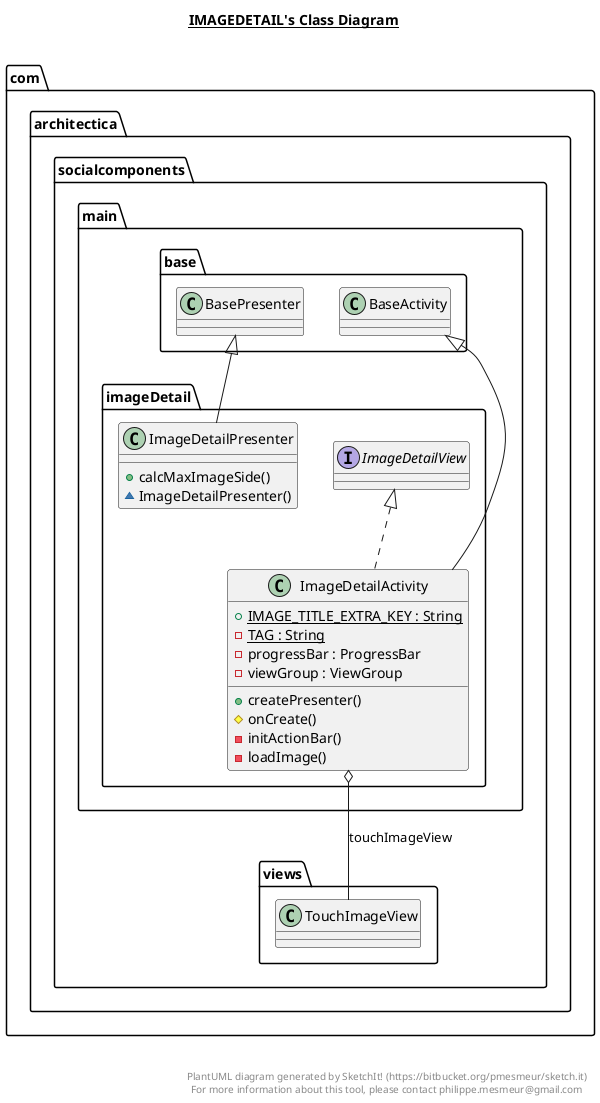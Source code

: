 @startuml

title __IMAGEDETAIL's Class Diagram__\n

  namespace com.architectica.socialcomponents {
    namespace main.imageDetail {
      class com.architectica.socialcomponents.main.imageDetail.ImageDetailActivity {
          {static} + IMAGE_TITLE_EXTRA_KEY : String
          {static} - TAG : String
          - progressBar : ProgressBar
          - viewGroup : ViewGroup
          + createPresenter()
          # onCreate()
          - initActionBar()
          - loadImage()
      }
    }
  }
  

  namespace com.architectica.socialcomponents {
    namespace main.imageDetail {
      class com.architectica.socialcomponents.main.imageDetail.ImageDetailPresenter {
          + calcMaxImageSide()
          ~ ImageDetailPresenter()
      }
    }
  }
  

  namespace com.architectica.socialcomponents {
    namespace main.imageDetail {
      interface com.architectica.socialcomponents.main.imageDetail.ImageDetailView {
      }
    }
  }
  

  com.architectica.socialcomponents.main.imageDetail.ImageDetailActivity .up.|> com.architectica.socialcomponents.main.imageDetail.ImageDetailView
  com.architectica.socialcomponents.main.imageDetail.ImageDetailActivity -up-|> com.architectica.socialcomponents.main.base.BaseActivity
  com.architectica.socialcomponents.main.imageDetail.ImageDetailActivity o-- com.architectica.socialcomponents.views.TouchImageView : touchImageView
  com.architectica.socialcomponents.main.imageDetail.ImageDetailPresenter -up-|> com.architectica.socialcomponents.main.base.BasePresenter


right footer


PlantUML diagram generated by SketchIt! (https://bitbucket.org/pmesmeur/sketch.it)
For more information about this tool, please contact philippe.mesmeur@gmail.com
endfooter

@enduml
